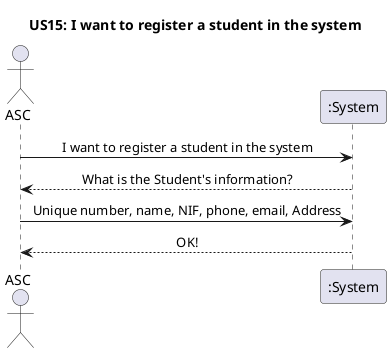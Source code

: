 @startuml
'https://plantuml.com/sequence-diagram

skinparam sequenceMessageAlign center

title US15: I want to register a student in the system
actor ASC
participant ":System" as System

ASC -> System: I want to register a student in the system
System --> ASC: What is the Student's information?
ASC -> System: Unique number, name, NIF, phone, email, Address
System --> ASC: OK!

@enduml